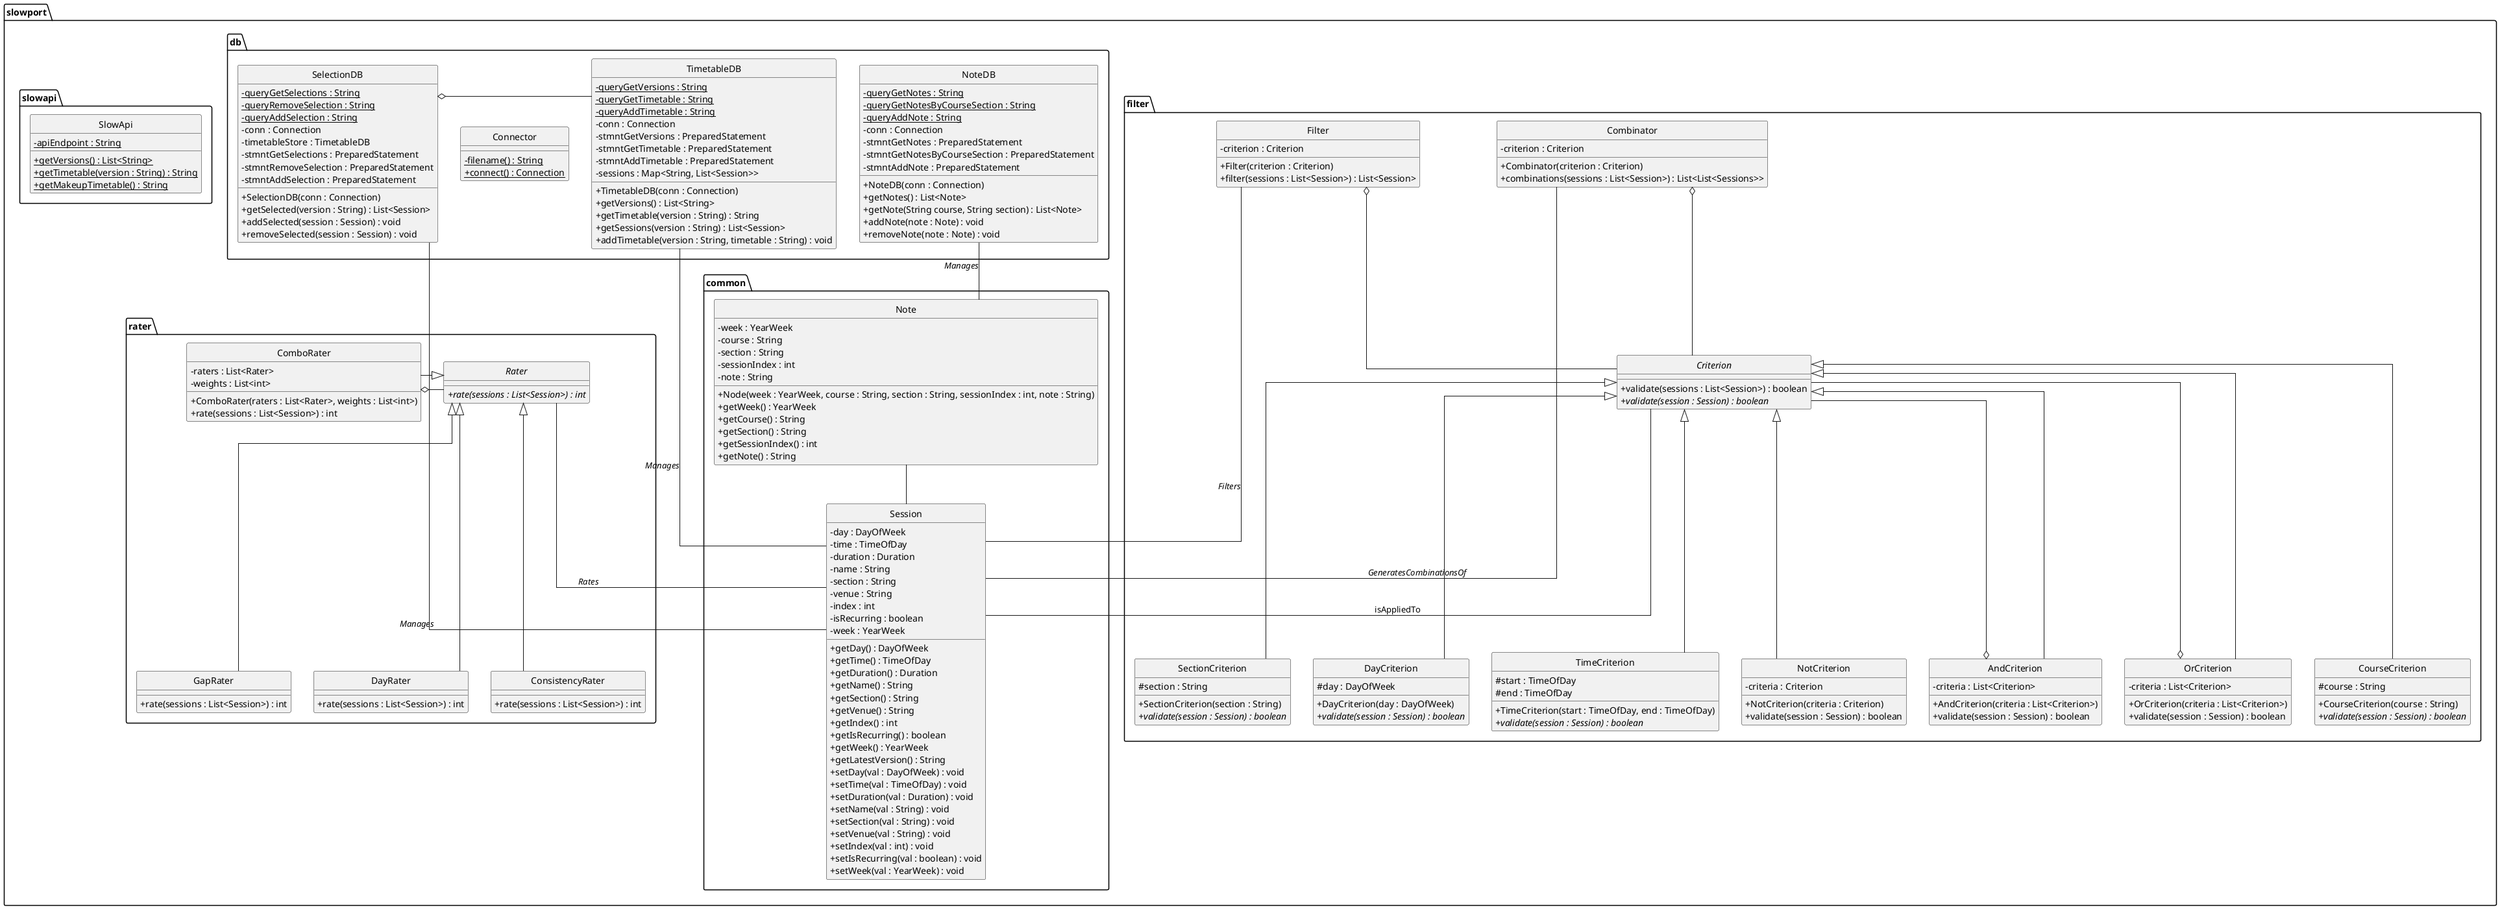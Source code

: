 @startuml
skinparam linetype ortho
skinparam classAttributeIconSize 0
hide circle

package "slowport"{
	package "common"{
		class Session{
			- day : DayOfWeek
			- time : TimeOfDay
			- duration : Duration
			- name : String
			- section : String
			- venue : String
			- index : int
			- isRecurring : boolean
			- week : YearWeek

			+ getDay() : DayOfWeek
			+ getTime() : TimeOfDay
			+ getDuration() : Duration
			+ getName() : String
			+ getSection() : String
			+ getVenue() : String
			+ getIndex() : int
			+ getIsRecurring() : boolean
			+ getWeek() : YearWeek
			+ getLatestVersion() : String
			+ setDay(val : DayOfWeek) : void
			+ setTime(val : TimeOfDay) : void
			+ setDuration(val : Duration) : void
			+ setName(val : String) : void
			+ setSection(val : String) : void
			+ setVenue(val : String) : void
			+ setIndex(val : int) : void
			+ setIsRecurring(val : boolean) : void
			+ setWeek(val : YearWeek) : void
		}

		class Note{
			- week : YearWeek
			- course : String
			- section : String
			- sessionIndex : int
			- note : String
			+ Node(week : YearWeek, course : String, section : String,\
 sessionIndex : int, note : String)
			+ getWeek() : YearWeek
			+ getCourse() : String
			+ getSection() : String
			+ getSessionIndex() : int
			+ getNote() : String
		}

		Note -- Session
	}

	package "filter"{
		abstract class Criterion{
			+ validate(sessions : List<Session>) : boolean
			+ {abstract} validate(session : Session) : boolean
		}

		Criterion -- Session : isAppliedTo

		class CourseCriterion extends Criterion{
			# course : String
			+ CourseCriterion(course : String)
			+ {abstract} validate(session : Session) : boolean
		}

		class SectionCriterion extends Criterion{
			# section : String
			+ SectionCriterion(section : String)
			+ {abstract} validate(session : Session) : boolean
		}

		class DayCriterion extends Criterion{
			# day : DayOfWeek
			+ DayCriterion(day : DayOfWeek)
			+ {abstract} validate(session : Session) : boolean
		}

		class TimeCriterion extends Criterion{
			# start : TimeOfDay
			# end : TimeOfDay
			+ TimeCriterion(start : TimeOfDay, end : TimeOfDay)
			+ {abstract} validate(session : Session) : boolean
		}

		class NotCriterion extends Criterion{
			- criteria : Criterion
			+ NotCriterion(criteria : Criterion)
			+ validate(session : Session) : boolean
		}

		class AndCriterion extends Criterion{
			- criteria : List<Criterion>
			+ AndCriterion(criteria : List<Criterion>)
			+ validate(session : Session) : boolean
		}

		AndCriterion o-- Criterion

		class OrCriterion extends Criterion{
			- criteria : List<Criterion>
			+ OrCriterion(criteria : List<Criterion>)
			+ validate(session : Session) : boolean
		}

		OrCriterion o-- Criterion

		class Filter{
			- criterion : Criterion
			+ Filter(criterion : Criterion)
			+ filter(sessions : List<Session>) : List<Session>
		}

		Filter o-- Criterion
		Filter -- Session : //Filters//

		class Combinator{
			- criterion : Criterion
			+ Combinator(criterion : Criterion)
			+ combinations(sessions : List<Session>) : List<List<Sessions>>
		}

		Combinator o-- Criterion
		Combinator -- Session : //GeneratesCombinationsOf//
	}

	package "db"{
		class Connector{
			- {static} filename() : String
			+ {static} connect() : Connection
		}

		class TimetableDB{
			- {static} queryGetVersions : String
			- {static} queryGetTimetable : String
			- {static} queryAddTimetable : String
			- conn : Connection
			- stmntGetVersions : PreparedStatement
			- stmntGetTimetable : PreparedStatement
			- stmntAddTimetable : PreparedStatement
			- sessions : Map<String, List<Session>>
			+ TimetableDB(conn : Connection)
			+ getVersions() : List<String>
			+ getTimetable(version : String) : String
			+ getSessions(version : String) : List<Session>
			+ addTimetable(version : String, timetable : String) : void
		}

		TimetableDB -- Session : //Manages//

		class SelectionDB{
			- {static} queryGetSelections : String
			- {static} queryRemoveSelection : String
			- {static} queryAddSelection : String
			- conn : Connection
			- timetableStore : TimetableDB
			- stmntGetSelections : PreparedStatement
			- stmntRemoveSelection : PreparedStatement
			- stmntAddSelection : PreparedStatement
			+ SelectionDB(conn : Connection)
			+ getSelected(version : String) : List<Session>
			+ addSelected(session : Session) : void
			+ removeSelected(session : Session) : void
		}

		SelectionDB o- TimetableDB
		SelectionDB -- Session : //Manages//

		class NoteDB{
			- {static} queryGetNotes : String
			- {static} queryGetNotesByCourseSection : String
			- {static} queryAddNote : String
			- conn : Connection
			- stmntGetNotes : PreparedStatement
			- stmntGetNotesByCourseSection : PreparedStatement
			- stmntAddNote : PreparedStatement
			+ NoteDB(conn : Connection)
			+ getNotes() : List<Note>
			+ getNote(String course, String section) : List<Note>
			+ addNote(note : Note) : void
			+ removeNote(note : Note) : void
		}

		NoteDB -- Note : //Manages//
	}

	package "rater"{
		abstract class Rater{
			+ {abstract} rate(sessions : List<Session>) : int
		}
		Rater -- Session : //Rates//
		class ConsistencyRater extends Rater{
			+ rate(sessions : List<Session>) : int
		}
		class GapRater extends Rater{
			+ rate(sessions : List<Session>) : int
		}
		class DayRater extends Rater{
			+ rate(sessions : List<Session>) : int
		}
		class ComboRater extends Rater{
			- raters : List<Rater>
			- weights : List<int>
			+ ComboRater(raters : List<Rater>, weights : List<int>)
			+ rate(sessions : List<Session>) : int
		}
		ComboRater o- Rater
	}

	package "slowapi"{
		class SlowApi{
			- {static} apiEndpoint : String
			+ {static} getVersions() : List<String>
			+ {static} getTimetable(version : String) : String
			+ {static} getMakeupTimetable() : String
		}
	}
}

@enduml
